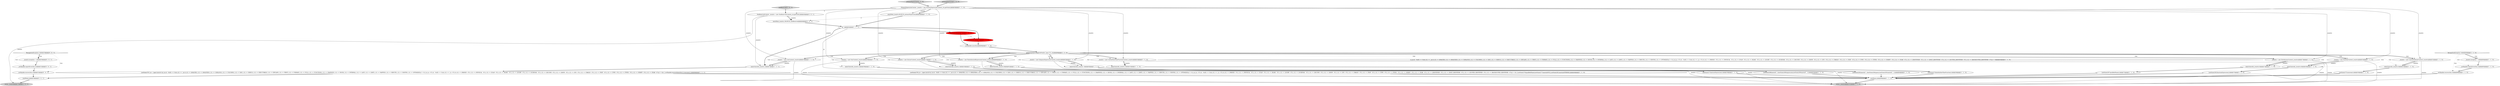 digraph {
27 [style = filled, label = "enterOuterAlt(_localctx,7)@@@63@@@['1', '1', '0']", fillcolor = white, shape = ellipse image = "AAA0AAABBB1BBB"];
30 [style = filled, label = "_errHandler.recover(this,re)@@@96@@@['1', '1', '0']", fillcolor = white, shape = ellipse image = "AAA0AAABBB1BBB"];
40 [style = filled, label = "{exitRule()}@@@98@@@['1', '1', '0']", fillcolor = white, shape = ellipse image = "AAA0AAABBB1BBB"];
51 [style = filled, label = "RecognitionException re@@@19@@@['0', '0', '1']", fillcolor = white, shape = diamond image = "AAA0AAABBB3BBB"];
20 [style = filled, label = "{setState(583)match(T__0)setState(584)query()setState(585)match(T__1)}@@@64@@@['1', '1', '0']", fillcolor = white, shape = ellipse image = "AAA0AAABBB1BBB"];
34 [style = filled, label = "_localctx = new DereferenceContext(_localctx)@@@73@@@['1', '1', '0']", fillcolor = white, shape = ellipse image = "AAA0AAABBB1BBB"];
1 [style = filled, label = "(((_la) & ~0x3f) == 0 && ((1L << _la) & ((1L << ANALYZE) | (1L << ANALYZED) | (1L << CATALOGS) | (1L << COLUMNS) | (1L << DAY) | (1L << DEBUG) | (1L << EXECUTABLE) | (1L << EXPLAIN) | (1L << FIRST) | (1L << FORMAT) | (1L << FULL) | (1L << FUNCTIONS) | (1L << GRAPHVIZ) | (1L << HOUR) | (1L << INTERVAL) | (1L << LAST) | (1L << LIMIT) | (1L << MAPPED) | (1L << MINUTE) | (1L << MONTH) | (1L << OPTIMIZED))) != 0) || ((((_la - 67)) & ~0x3f) == 0 && ((1L << (_la - 67)) & ((1L << (PARSED - 67)) | (1L << (PHYSICAL - 67)) | (1L << (PLAN - 67)) | (1L << (RLIKE - 67)) | (1L << (QUERY - 67)) | (1L << (SCHEMAS - 67)) | (1L << (SECOND - 67)) | (1L << (SHOW - 67)) | (1L << (SYS - 67)) | (1L << (TABLES - 67)) | (1L << (TEXT - 67)) | (1L << (TYPE - 67)) | (1L << (TYPES - 67)) | (1L << (VERIFY - 67)) | (1L << (YEAR - 67)) | (1L << (IDENTIFIER - 67)) | (1L << (DIGIT_IDENTIFIER - 67)) | (1L << (QUOTED_IDENTIFIER - 67)) | (1L << (BACKQUOTED_IDENTIFIER - 67)))) != 0)@@@43@@@['1', '1', '0']", fillcolor = white, shape = diamond image = "AAA0AAABBB1BBB"];
33 [style = filled, label = "PrimaryExpressionContext _localctx = new PrimaryExpressionContext(_ctx,getState())@@@3@@@['1', '1', '0']", fillcolor = white, shape = ellipse image = "AAA0AAABBB1BBB"];
38 [style = filled, label = "enterOuterAlt(_localctx,2)@@@18@@@['1', '1', '0']", fillcolor = white, shape = ellipse image = "AAA0AAABBB1BBB"];
14 [style = filled, label = "{setState(575)constant()}@@@33@@@['1', '1', '0']", fillcolor = white, shape = ellipse image = "AAA0AAABBB1BBB"];
2 [style = filled, label = "enterOuterAlt(_localctx,8)@@@74@@@['1', '1', '0']", fillcolor = white, shape = ellipse image = "AAA0AAABBB1BBB"];
47 [style = filled, label = "_errHandler.recover(this,re)@@@22@@@['0', '0', '1']", fillcolor = white, shape = ellipse image = "AAA0AAABBB3BBB"];
17 [style = filled, label = "setState(589)@@@7@@@['1', '0', '0']", fillcolor = red, shape = ellipse image = "AAA1AAABBB1BBB"];
26 [style = filled, label = "_errHandler.sync(this)@@@8@@@['1', '1', '0']", fillcolor = white, shape = ellipse image = "AAA0AAABBB1BBB"];
42 [style = filled, label = "primaryExpression['0', '1', '0']", fillcolor = lightgray, shape = diamond image = "AAA0AAABBB2BBB"];
3 [style = filled, label = "{setState(574)builtinDateTimeFunction()}@@@26@@@['1', '1', '0']", fillcolor = white, shape = ellipse image = "AAA0AAABBB1BBB"];
6 [style = filled, label = "primaryExpression['1', '0', '0']", fillcolor = lightgray, shape = diamond image = "AAA0AAABBB1BBB"];
48 [style = filled, label = "_localctx.exception = re@@@20@@@['0', '0', '1']", fillcolor = white, shape = ellipse image = "AAA0AAABBB3BBB"];
19 [style = filled, label = "_localctx = new ExtractContext(_localctx)@@@17@@@['1', '1', '0']", fillcolor = white, shape = ellipse image = "AAA0AAABBB1BBB"];
37 [style = filled, label = "enterRule(_localctx,60,RULE_primaryExpression)@@@4@@@['1', '1', '0']", fillcolor = white, shape = ellipse image = "AAA0AAABBB1BBB"];
25 [style = filled, label = "{setState(579)_la = _input.LA(1)if ((((_la) & ~0x3f) == 0 && ((1L << _la) & ((1L << ANALYZE) | (1L << ANALYZED) | (1L << CATALOGS) | (1L << COLUMNS) | (1L << DAY) | (1L << DEBUG) | (1L << EXECUTABLE) | (1L << EXPLAIN) | (1L << FIRST) | (1L << FORMAT) | (1L << FULL) | (1L << FUNCTIONS) | (1L << GRAPHVIZ) | (1L << HOUR) | (1L << INTERVAL) | (1L << LAST) | (1L << LIMIT) | (1L << MAPPED) | (1L << MINUTE) | (1L << MONTH) | (1L << OPTIMIZED))) != 0) || ((((_la - 67)) & ~0x3f) == 0 && ((1L << (_la - 67)) & ((1L << (PARSED - 67)) | (1L << (PHYSICAL - 67)) | (1L << (PLAN - 67)) | (1L << (RLIKE - 67)) | (1L << (QUERY - 67)) | (1L << (SCHEMAS - 67)) | (1L << (SECOND - 67)) | (1L << (SHOW - 67)) | (1L << (SYS - 67)) | (1L << (TABLES - 67)) | (1L << (TEXT - 67)) | (1L << (TYPE - 67)) | (1L << (TYPES - 67)) | (1L << (VERIFY - 67)) | (1L << (YEAR - 67)) | (1L << (IDENTIFIER - 67)) | (1L << (DIGIT_IDENTIFIER - 67)) | (1L << (QUOTED_IDENTIFIER - 67)) | (1L << (BACKQUOTED_IDENTIFIER - 67)))) != 0)) {{setState(576)qualifiedName()setState(577)match(DOT)}}setState(581)match(ASTERISK)}@@@40@@@['1', '1', '0']", fillcolor = white, shape = ellipse image = "AAA0AAABBB1BBB"];
49 [style = filled, label = "nonReserved['0', '0', '1']", fillcolor = lightgray, shape = diamond image = "AAA0AAABBB3BBB"];
24 [style = filled, label = "enterOuterAlt(_localctx,1)@@@7@@@['1', '1', '1']", fillcolor = white, shape = ellipse image = "AAA0AAABBB1BBB"];
21 [style = filled, label = "_errHandler.reportError(this,re)@@@95@@@['1', '1', '0']", fillcolor = white, shape = ellipse image = "AAA0AAABBB1BBB"];
9 [style = filled, label = "enterOuterAlt(_localctx,9)@@@81@@@['1', '1', '0']", fillcolor = white, shape = ellipse image = "AAA0AAABBB1BBB"];
4 [style = filled, label = "return _localctx@@@101@@@['1', '1', '0']", fillcolor = lightgray, shape = ellipse image = "AAA0AAABBB1BBB"];
18 [style = filled, label = "int _la@@@5@@@['1', '1', '1']", fillcolor = white, shape = ellipse image = "AAA0AAABBB1BBB"];
23 [style = filled, label = "_localctx = new ConstantDefaultContext(_localctx)@@@31@@@['1', '1', '0']", fillcolor = white, shape = ellipse image = "AAA0AAABBB1BBB"];
11 [style = filled, label = "{setState(767)_la = _input.LA(1)if (!((((_la) & ~0x3f) == 0 && ((1L << _la) & ((1L << ANALYZE) | (1L << ANALYZED) | (1L << CATALOGS) | (1L << COLUMNS) | (1L << DAY) | (1L << DEBUG) | (1L << EXECUTABLE) | (1L << EXPLAIN) | (1L << FIRST) | (1L << FORMAT) | (1L << FULL) | (1L << FUNCTIONS) | (1L << GRAPHVIZ) | (1L << HOUR) | (1L << INTERVAL) | (1L << LAST) | (1L << LIMIT) | (1L << MAPPED) | (1L << MINUTE) | (1L << MONTH) | (1L << OPTIMIZED))) != 0) || ((((_la - 67)) & ~0x3f) == 0 && ((1L << (_la - 67)) & ((1L << (PARSED - 67)) | (1L << (PHYSICAL - 67)) | (1L << (PLAN - 67)) | (1L << (RLIKE - 67)) | (1L << (QUERY - 67)) | (1L << (SCHEMAS - 67)) | (1L << (SECOND - 67)) | (1L << (SHOW - 67)) | (1L << (SYS - 67)) | (1L << (TABLES - 67)) | (1L << (TEXT - 67)) | (1L << (TYPE - 67)) | (1L << (TYPES - 67)) | (1L << (VERIFY - 67)) | (1L << (YEAR - 67)))) != 0))) {_errHandler.recoverInline(this)}{consume()}}@@@8@@@['1', '1', '1']", fillcolor = white, shape = ellipse image = "AAA0AAABBB1BBB"];
0 [style = filled, label = "getInterpreter().adaptivePredict(_input,79,_ctx)@@@9@@@['1', '1', '0']", fillcolor = white, shape = diamond image = "AAA0AAABBB1BBB"];
31 [style = filled, label = "RecognitionException re@@@93@@@['1', '1', '0']", fillcolor = white, shape = diamond image = "AAA0AAABBB1BBB"];
44 [style = filled, label = "enterRule(_localctx,106,RULE_nonReserved)@@@4@@@['0', '0', '1']", fillcolor = white, shape = ellipse image = "AAA0AAABBB3BBB"];
7 [style = filled, label = "enterOuterAlt(_localctx,4)@@@32@@@['1', '1', '0']", fillcolor = white, shape = ellipse image = "AAA0AAABBB1BBB"];
43 [style = filled, label = "NonReservedContext _localctx = new NonReservedContext(_ctx,getState())@@@3@@@['0', '0', '1']", fillcolor = white, shape = ellipse image = "AAA0AAABBB3BBB"];
5 [style = filled, label = "_localctx = new CastContext(_localctx)@@@10@@@['1', '1', '0']", fillcolor = white, shape = ellipse image = "AAA0AAABBB1BBB"];
10 [style = filled, label = "{setState(573)extractExpression()}@@@19@@@['1', '1', '0']", fillcolor = white, shape = ellipse image = "AAA0AAABBB1BBB"];
16 [style = filled, label = "_localctx = new FunctionContext(_localctx)@@@55@@@['1', '1', '0']", fillcolor = white, shape = ellipse image = "AAA0AAABBB1BBB"];
15 [style = filled, label = "_localctx = new ParenthesizedExpressionContext(_localctx)@@@80@@@['1', '1', '0']", fillcolor = white, shape = ellipse image = "AAA0AAABBB1BBB"];
13 [style = filled, label = "_localctx = new CurrentDateTimeFunctionContext(_localctx)@@@24@@@['1', '1', '0']", fillcolor = white, shape = ellipse image = "AAA0AAABBB1BBB"];
35 [style = filled, label = "enterOuterAlt(_localctx,3)@@@25@@@['1', '1', '0']", fillcolor = white, shape = ellipse image = "AAA0AAABBB1BBB"];
39 [style = filled, label = "{setState(582)functionExpression()}@@@57@@@['1', '1', '0']", fillcolor = white, shape = ellipse image = "AAA0AAABBB1BBB"];
41 [style = filled, label = "setState(592)@@@7@@@['0', '1', '0']", fillcolor = red, shape = ellipse image = "AAA1AAABBB2BBB"];
46 [style = filled, label = "_errHandler.reportError(this,re)@@@21@@@['0', '0', '1']", fillcolor = white, shape = ellipse image = "AAA0AAABBB3BBB"];
36 [style = filled, label = "_localctx.exception = re@@@94@@@['1', '1', '0']", fillcolor = white, shape = ellipse image = "AAA0AAABBB1BBB"];
50 [style = filled, label = "return _localctx@@@27@@@['0', '0', '1']", fillcolor = lightgray, shape = ellipse image = "AAA0AAABBB3BBB"];
12 [style = filled, label = "_localctx = new StarContext(_localctx)@@@38@@@['1', '1', '0']", fillcolor = white, shape = ellipse image = "AAA0AAABBB1BBB"];
22 [style = filled, label = "_localctx = new SubqueryExpressionContext(_localctx)@@@62@@@['1', '1', '0']", fillcolor = white, shape = ellipse image = "AAA0AAABBB1BBB"];
28 [style = filled, label = "{setState(587)qualifiedName()}@@@75@@@['1', '1', '0']", fillcolor = white, shape = ellipse image = "AAA0AAABBB1BBB"];
45 [style = filled, label = "{exitRule()}@@@24@@@['0', '0', '1']", fillcolor = white, shape = ellipse image = "AAA0AAABBB3BBB"];
32 [style = filled, label = "enterOuterAlt(_localctx,5)@@@39@@@['1', '1', '0']", fillcolor = white, shape = ellipse image = "AAA0AAABBB1BBB"];
29 [style = filled, label = "{setState(588)match(T__0)setState(589)expression()setState(590)match(T__1)}@@@82@@@['1', '1', '0']", fillcolor = white, shape = ellipse image = "AAA0AAABBB1BBB"];
8 [style = filled, label = "enterOuterAlt(_localctx,6)@@@56@@@['1', '1', '0']", fillcolor = white, shape = ellipse image = "AAA0AAABBB1BBB"];
40->4 [style = bold, label=""];
0->12 [style = dotted, label="true"];
15->9 [style = solid, label="_localctx"];
0->5 [style = dotted, label="true"];
0->13 [style = bold, label=""];
0->19 [style = dotted, label="true"];
23->4 [style = solid, label="_localctx"];
18->25 [style = solid, label="_la"];
51->48 [style = dotted, label="true"];
12->32 [style = solid, label="_localctx"];
21->30 [style = bold, label=""];
33->15 [style = solid, label="_localctx"];
51->47 [style = dotted, label="true"];
0->15 [style = bold, label=""];
33->12 [style = solid, label="_localctx"];
7->14 [style = bold, label=""];
17->41 [style = dashed, label="0"];
31->21 [style = dotted, label="true"];
51->48 [style = bold, label=""];
34->2 [style = bold, label=""];
24->11 [style = bold, label=""];
0->24 [style = dotted, label="true"];
0->34 [style = dotted, label="true"];
5->4 [style = solid, label="_localctx"];
32->25 [style = bold, label=""];
19->38 [style = solid, label="_localctx"];
30->40 [style = bold, label=""];
44->18 [style = bold, label=""];
8->39 [style = bold, label=""];
9->29 [style = bold, label=""];
43->44 [style = bold, label=""];
2->28 [style = bold, label=""];
43->24 [style = solid, label="_localctx"];
25->40 [style = bold, label=""];
0->7 [style = dotted, label="true"];
0->38 [style = dotted, label="true"];
33->22 [style = solid, label="_localctx"];
22->27 [style = solid, label="_localctx"];
0->19 [style = bold, label=""];
33->16 [style = solid, label="_localctx"];
33->19 [style = solid, label="_localctx"];
0->8 [style = dotted, label="true"];
0->34 [style = bold, label=""];
31->30 [style = dotted, label="true"];
16->8 [style = solid, label="_localctx"];
26->0 [style = bold, label=""];
0->23 [style = bold, label=""];
5->24 [style = solid, label="_localctx"];
15->9 [style = bold, label=""];
33->13 [style = solid, label="_localctx"];
12->4 [style = solid, label="_localctx"];
29->40 [style = bold, label=""];
23->7 [style = bold, label=""];
18->41 [style = bold, label=""];
19->38 [style = bold, label=""];
27->20 [style = bold, label=""];
0->16 [style = bold, label=""];
18->24 [style = bold, label=""];
22->4 [style = solid, label="_localctx"];
35->3 [style = bold, label=""];
16->8 [style = bold, label=""];
43->50 [style = solid, label="_localctx"];
0->12 [style = bold, label=""];
12->32 [style = bold, label=""];
13->35 [style = solid, label="_localctx"];
31->36 [style = bold, label=""];
19->4 [style = solid, label="_localctx"];
33->5 [style = solid, label="_localctx"];
48->46 [style = bold, label=""];
6->33 [style = bold, label=""];
39->40 [style = bold, label=""];
5->24 [style = bold, label=""];
13->4 [style = solid, label="_localctx"];
33->37 [style = solid, label="_localctx"];
16->4 [style = solid, label="_localctx"];
10->40 [style = bold, label=""];
47->45 [style = bold, label=""];
0->23 [style = dotted, label="true"];
0->16 [style = dotted, label="true"];
0->32 [style = dotted, label="true"];
33->37 [style = bold, label=""];
0->9 [style = dotted, label="true"];
0->5 [style = bold, label=""];
0->1 [style = dotted, label="true"];
33->34 [style = solid, label="_localctx"];
17->26 [style = bold, label=""];
28->40 [style = bold, label=""];
0->13 [style = dotted, label="true"];
23->7 [style = solid, label="_localctx"];
3->40 [style = bold, label=""];
38->10 [style = bold, label=""];
0->15 [style = dotted, label="true"];
34->2 [style = solid, label="_localctx"];
11->45 [style = bold, label=""];
0->35 [style = dotted, label="true"];
18->17 [style = bold, label=""];
15->4 [style = solid, label="_localctx"];
42->33 [style = bold, label=""];
33->43 [style = dashed, label="0"];
46->47 [style = bold, label=""];
11->40 [style = bold, label=""];
49->43 [style = bold, label=""];
0->22 [style = dotted, label="true"];
43->44 [style = solid, label="_localctx"];
36->21 [style = bold, label=""];
20->40 [style = bold, label=""];
22->27 [style = bold, label=""];
33->23 [style = solid, label="_localctx"];
45->50 [style = bold, label=""];
0->22 [style = bold, label=""];
37->18 [style = bold, label=""];
34->4 [style = solid, label="_localctx"];
41->26 [style = bold, label=""];
0->2 [style = dotted, label="true"];
0->27 [style = dotted, label="true"];
37->44 [style = dashed, label="0"];
13->35 [style = bold, label=""];
14->40 [style = bold, label=""];
31->36 [style = dotted, label="true"];
51->46 [style = dotted, label="true"];
}
